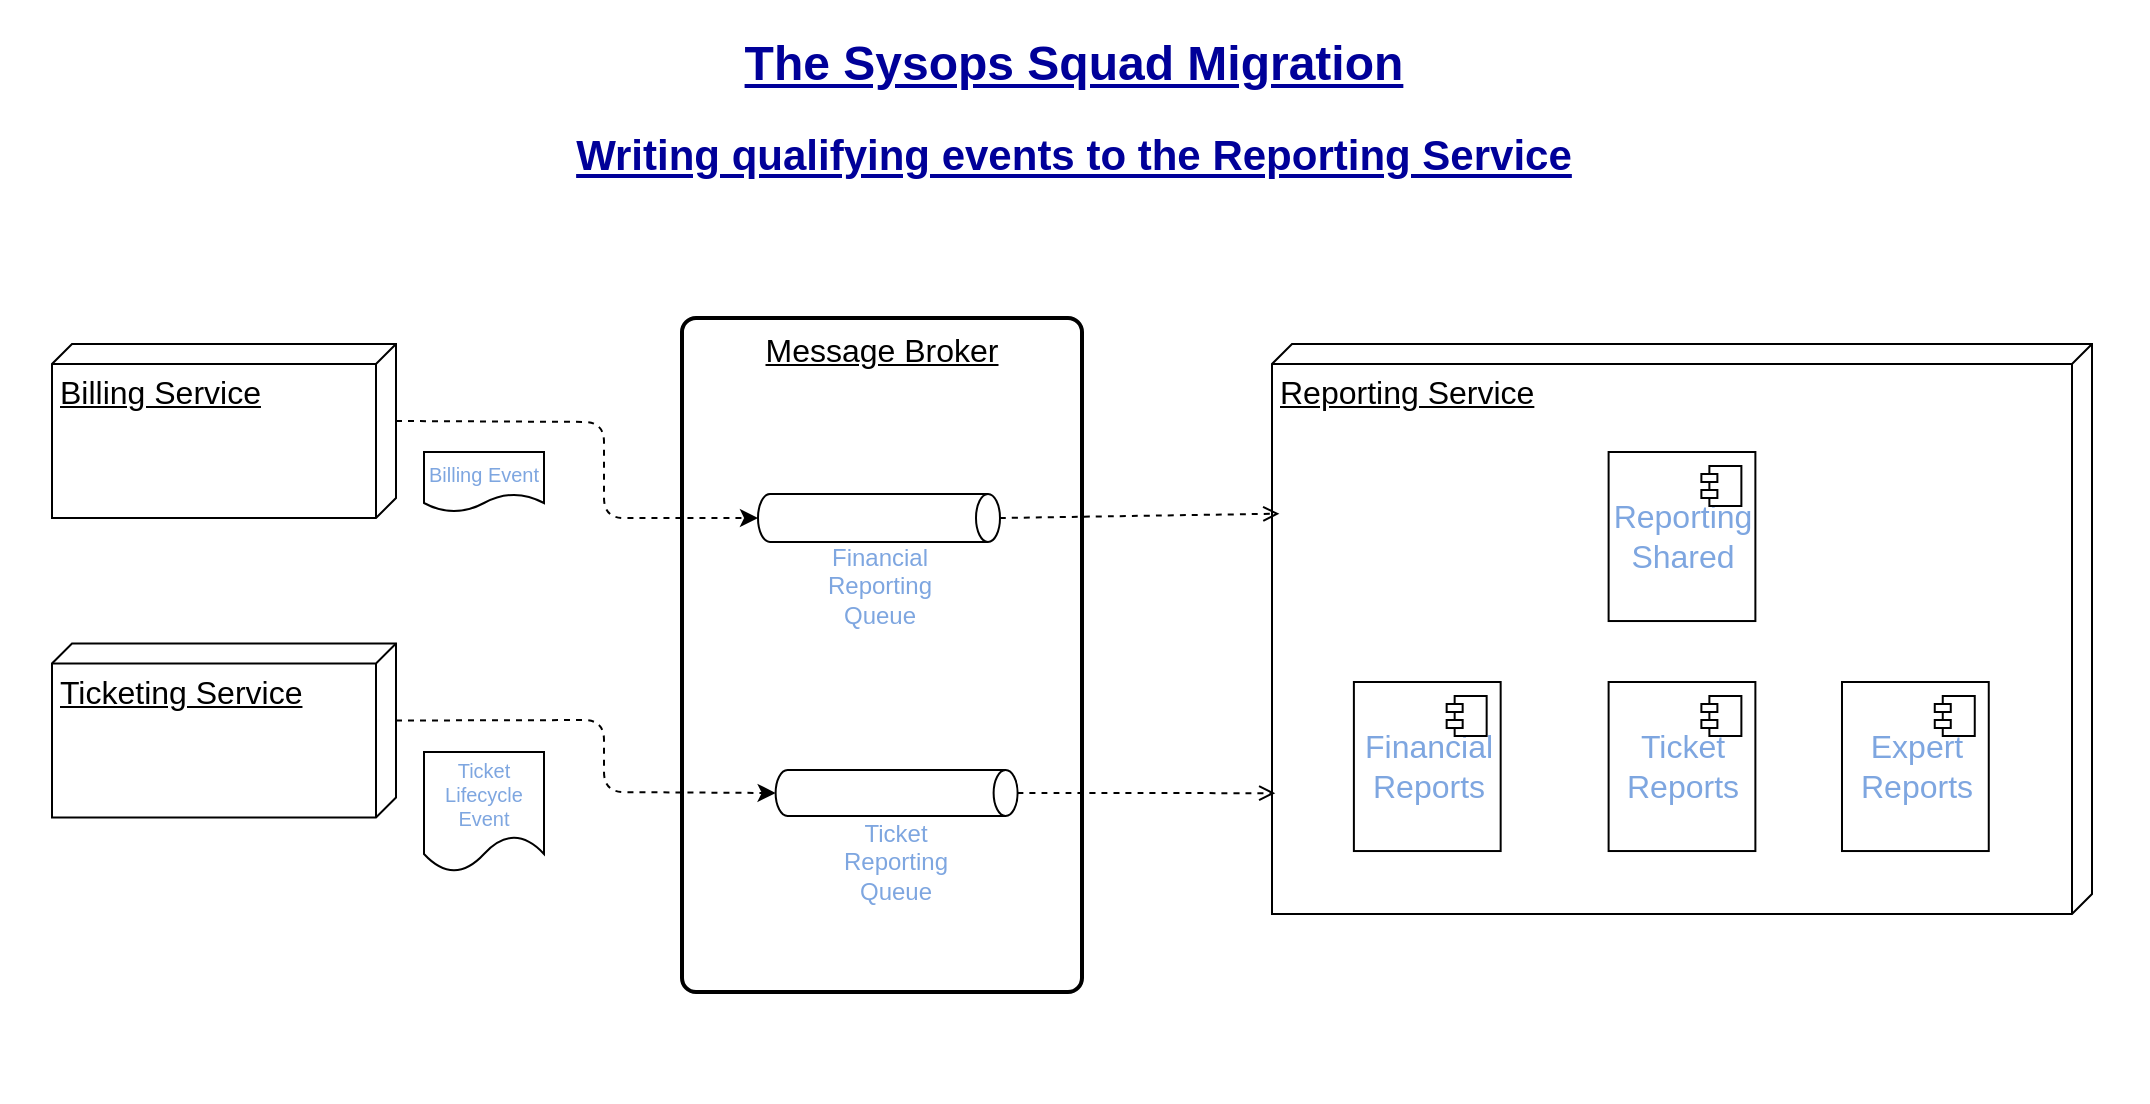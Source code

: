 <mxfile version="14.6.7" type="device"><diagram id="28oBAe3BLLmJMEVl1vXB" name="Page-1"><mxGraphModel dx="1221" dy="578" grid="1" gridSize="10" guides="1" tooltips="1" connect="1" arrows="1" fold="1" page="1" pageScale="1" pageWidth="1169" pageHeight="827" math="0" shadow="0"><root><mxCell id="0"/><mxCell id="1" parent="0"/><mxCell id="sFCR3g1egPirrKm6Kvys-3" value="&lt;h1&gt;&lt;b style=&quot;color: rgb(0 , 0 , 153)&quot;&gt;&lt;u&gt;&lt;font style=&quot;font-size: 24px&quot;&gt;The Sysops Squad Migration&lt;/font&gt;&lt;/u&gt;&lt;/b&gt;&lt;/h1&gt;&lt;h1&gt;&lt;font color=&quot;#000099&quot;&gt;&lt;span style=&quot;font-size: 21px&quot;&gt;&lt;u&gt;Writing qualifying events to the Reporting Service&lt;/u&gt;&lt;/span&gt;&lt;/font&gt;&lt;/h1&gt;" style="text;html=1;strokeColor=none;fillColor=none;align=center;verticalAlign=middle;whiteSpace=wrap;rounded=0;fontColor=#1D3557;" vertex="1" parent="1"><mxGeometry x="43" y="17" width="1074" height="95" as="geometry"/></mxCell><mxCell id="sFCR3g1egPirrKm6Kvys-31" value="" style="group" vertex="1" connectable="0" parent="1"><mxGeometry x="69" y="170" width="1020" height="337" as="geometry"/></mxCell><mxCell id="sFCR3g1egPirrKm6Kvys-30" value="&lt;font style=&quot;font-size: 16px;&quot;&gt;Message Broker&lt;/font&gt;" style="rounded=1;whiteSpace=wrap;html=1;absoluteArcSize=1;arcSize=14;strokeWidth=2;fontSize=16;horizontal=1;verticalAlign=top;fontStyle=4;labelBackgroundColor=#ffffff;" vertex="1" parent="sFCR3g1egPirrKm6Kvys-31"><mxGeometry x="315" width="200" height="337" as="geometry"/></mxCell><mxCell id="sFCR3g1egPirrKm6Kvys-5" value="Reporting Service" style="verticalAlign=top;align=left;spacingTop=8;spacingLeft=2;spacingRight=12;shape=cube;size=10;direction=south;fontStyle=4;html=1;fontSize=16;" vertex="1" parent="sFCR3g1egPirrKm6Kvys-31"><mxGeometry x="610" y="13" width="410" height="285" as="geometry"/></mxCell><mxCell id="sFCR3g1egPirrKm6Kvys-4" value="" style="group" vertex="1" connectable="0" parent="sFCR3g1egPirrKm6Kvys-31"><mxGeometry x="603.5" y="13" width="174" height="162" as="geometry"/></mxCell><mxCell id="sFCR3g1egPirrKm6Kvys-6" value="Financial&lt;br&gt;Reports" style="html=1;dropTarget=0;fontSize=16;fontColor=#7EA6E0;gradientColor=none;" vertex="1" parent="sFCR3g1egPirrKm6Kvys-4"><mxGeometry x="47.446" y="168.998" width="73.383" height="84.522" as="geometry"/></mxCell><mxCell id="sFCR3g1egPirrKm6Kvys-7" value="" style="shape=module;jettyWidth=8;jettyHeight=4;" vertex="1" parent="sFCR3g1egPirrKm6Kvys-6"><mxGeometry x="1" width="20" height="20" relative="1" as="geometry"><mxPoint x="-27" y="7" as="offset"/></mxGeometry></mxCell><mxCell id="sFCR3g1egPirrKm6Kvys-11" value="Ticket&lt;br&gt;Reports" style="html=1;dropTarget=0;fontSize=16;fontColor=#7EA6E0;gradientColor=none;" vertex="1" parent="sFCR3g1egPirrKm6Kvys-31"><mxGeometry x="778.306" y="181.998" width="73.383" height="84.522" as="geometry"/></mxCell><mxCell id="sFCR3g1egPirrKm6Kvys-12" value="" style="shape=module;jettyWidth=8;jettyHeight=4;" vertex="1" parent="sFCR3g1egPirrKm6Kvys-11"><mxGeometry x="1" width="20" height="20" relative="1" as="geometry"><mxPoint x="-27" y="7" as="offset"/></mxGeometry></mxCell><mxCell id="sFCR3g1egPirrKm6Kvys-13" value="Expert&lt;br&gt;Reports" style="html=1;dropTarget=0;fontSize=16;fontColor=#7EA6E0;gradientColor=none;" vertex="1" parent="sFCR3g1egPirrKm6Kvys-31"><mxGeometry x="894.996" y="181.998" width="73.383" height="84.522" as="geometry"/></mxCell><mxCell id="sFCR3g1egPirrKm6Kvys-14" value="" style="shape=module;jettyWidth=8;jettyHeight=4;" vertex="1" parent="sFCR3g1egPirrKm6Kvys-13"><mxGeometry x="1" width="20" height="20" relative="1" as="geometry"><mxPoint x="-27" y="7" as="offset"/></mxGeometry></mxCell><mxCell id="sFCR3g1egPirrKm6Kvys-15" value="Reporting&lt;br&gt;Shared" style="html=1;dropTarget=0;fontSize=16;fontColor=#7EA6E0;gradientColor=none;" vertex="1" parent="sFCR3g1egPirrKm6Kvys-31"><mxGeometry x="778.306" y="66.998" width="73.383" height="84.522" as="geometry"/></mxCell><mxCell id="sFCR3g1egPirrKm6Kvys-16" value="" style="shape=module;jettyWidth=8;jettyHeight=4;" vertex="1" parent="sFCR3g1egPirrKm6Kvys-15"><mxGeometry x="1" width="20" height="20" relative="1" as="geometry"><mxPoint x="-27" y="7" as="offset"/></mxGeometry></mxCell><mxCell id="sFCR3g1egPirrKm6Kvys-17" value="" style="shape=cylinder3;whiteSpace=wrap;html=1;boundedLbl=1;backgroundOutline=1;size=6.0;rotation=90;" vertex="1" parent="sFCR3g1egPirrKm6Kvys-31"><mxGeometry x="401.5" y="39.5" width="24" height="121" as="geometry"/></mxCell><mxCell id="sFCR3g1egPirrKm6Kvys-18" value="" style="endArrow=open;html=1;exitX=0.5;exitY=0;exitDx=0;exitDy=0;exitPerimeter=0;entryX=0.431;entryY=0.991;entryDx=0;entryDy=0;entryPerimeter=0;dashed=1;endFill=0;curved=1;" edge="1" parent="sFCR3g1egPirrKm6Kvys-31" source="sFCR3g1egPirrKm6Kvys-17"><mxGeometry width="50" height="50" relative="1" as="geometry"><mxPoint x="428" y="176" as="sourcePoint"/><mxPoint x="613.69" y="97.835" as="targetPoint"/></mxGeometry></mxCell><mxCell id="sFCR3g1egPirrKm6Kvys-19" value="Financial Reporting Queue" style="text;html=1;strokeColor=none;fillColor=none;align=center;verticalAlign=middle;whiteSpace=wrap;rounded=0;fontColor=#7EA6E0;" vertex="1" parent="sFCR3g1egPirrKm6Kvys-31"><mxGeometry x="393.5" y="123.5" width="40" height="20" as="geometry"/></mxCell><mxCell id="sFCR3g1egPirrKm6Kvys-20" value="Billing Service" style="verticalAlign=top;align=left;spacingTop=8;spacingLeft=2;spacingRight=12;shape=cube;size=10;direction=south;fontStyle=4;html=1;fontSize=16;" vertex="1" parent="sFCR3g1egPirrKm6Kvys-31"><mxGeometry y="13" width="172" height="87" as="geometry"/></mxCell><mxCell id="sFCR3g1egPirrKm6Kvys-21" value="Ticketing Service" style="verticalAlign=top;align=left;spacingTop=8;spacingLeft=2;spacingRight=12;shape=cube;size=10;direction=south;fontStyle=4;html=1;fontSize=16;" vertex="1" parent="sFCR3g1egPirrKm6Kvys-31"><mxGeometry y="162.76" width="172" height="87" as="geometry"/></mxCell><mxCell id="sFCR3g1egPirrKm6Kvys-22" value="" style="endArrow=classic;html=1;dashed=1;rounded=1;exitX=0;exitY=0;exitDx=38.5;exitDy=0;exitPerimeter=0;entryX=0.5;entryY=1;entryDx=0;entryDy=0;entryPerimeter=0;" edge="1" parent="sFCR3g1egPirrKm6Kvys-31" source="sFCR3g1egPirrKm6Kvys-21" target="sFCR3g1egPirrKm6Kvys-24"><mxGeometry width="50" height="50" relative="1" as="geometry"><mxPoint x="212" y="208" as="sourcePoint"/><mxPoint x="262" y="158" as="targetPoint"/><Array as="points"><mxPoint x="276" y="201"/><mxPoint x="276" y="237"/></Array></mxGeometry></mxCell><mxCell id="sFCR3g1egPirrKm6Kvys-23" value="" style="endArrow=classic;html=1;dashed=1;rounded=1;exitX=0;exitY=0;exitDx=38.5;exitDy=0;exitPerimeter=0;entryX=0.5;entryY=1;entryDx=0;entryDy=0;entryPerimeter=0;" edge="1" parent="sFCR3g1egPirrKm6Kvys-31" source="sFCR3g1egPirrKm6Kvys-20" target="sFCR3g1egPirrKm6Kvys-17"><mxGeometry width="50" height="50" relative="1" as="geometry"><mxPoint x="182.0" y="229.26" as="sourcePoint"/><mxPoint x="364.74" y="139.665" as="targetPoint"/><Array as="points"><mxPoint x="276" y="52"/><mxPoint x="276" y="100"/></Array></mxGeometry></mxCell><mxCell id="sFCR3g1egPirrKm6Kvys-24" value="" style="shape=cylinder3;whiteSpace=wrap;html=1;boundedLbl=1;backgroundOutline=1;size=6.0;rotation=90;" vertex="1" parent="sFCR3g1egPirrKm6Kvys-31"><mxGeometry x="410.81" y="177" width="23" height="121" as="geometry"/></mxCell><mxCell id="sFCR3g1egPirrKm6Kvys-25" value="" style="endArrow=open;html=1;exitX=0.5;exitY=0;exitDx=0;exitDy=0;exitPerimeter=0;dashed=1;endFill=0;curved=1;entryX=0.788;entryY=0.996;entryDx=0;entryDy=0;entryPerimeter=0;" edge="1" parent="sFCR3g1egPirrKm6Kvys-31" source="sFCR3g1egPirrKm6Kvys-24" target="sFCR3g1egPirrKm6Kvys-5"><mxGeometry width="50" height="50" relative="1" as="geometry"><mxPoint x="420.81" y="314" as="sourcePoint"/><mxPoint x="596" y="236" as="targetPoint"/></mxGeometry></mxCell><mxCell id="sFCR3g1egPirrKm6Kvys-26" value="Ticket Reporting Queue" style="text;html=1;strokeColor=none;fillColor=none;align=center;verticalAlign=middle;whiteSpace=wrap;rounded=0;fontColor=#7EA6E0;" vertex="1" parent="sFCR3g1egPirrKm6Kvys-31"><mxGeometry x="402.31" y="261.5" width="40" height="20" as="geometry"/></mxCell><mxCell id="sFCR3g1egPirrKm6Kvys-27" value="Ticket Lifecycle Event" style="shape=document;whiteSpace=wrap;html=1;boundedLbl=1;strokeColor=#000000;fontSize=10;fontColor=#7EA6E0;" vertex="1" parent="sFCR3g1egPirrKm6Kvys-31"><mxGeometry x="186" y="217" width="60" height="60" as="geometry"/></mxCell><mxCell id="sFCR3g1egPirrKm6Kvys-28" value="Billing Event" style="shape=document;whiteSpace=wrap;html=1;boundedLbl=1;strokeColor=#000000;fontSize=10;fontColor=#7EA6E0;" vertex="1" parent="sFCR3g1egPirrKm6Kvys-31"><mxGeometry x="186" y="67" width="60" height="30" as="geometry"/></mxCell><mxCell id="sFCR3g1egPirrKm6Kvys-32" value="" style="endArrow=none;html=1;dashed=1;fontSize=16;labelBackgroundColor=none;noLabel=1;fontColor=none;strokeColor=none;" edge="1" parent="1"><mxGeometry width="50" height="50" relative="1" as="geometry"><mxPoint x="50" y="561" as="sourcePoint"/><mxPoint x="1109" y="561" as="targetPoint"/></mxGeometry></mxCell></root></mxGraphModel></diagram></mxfile>